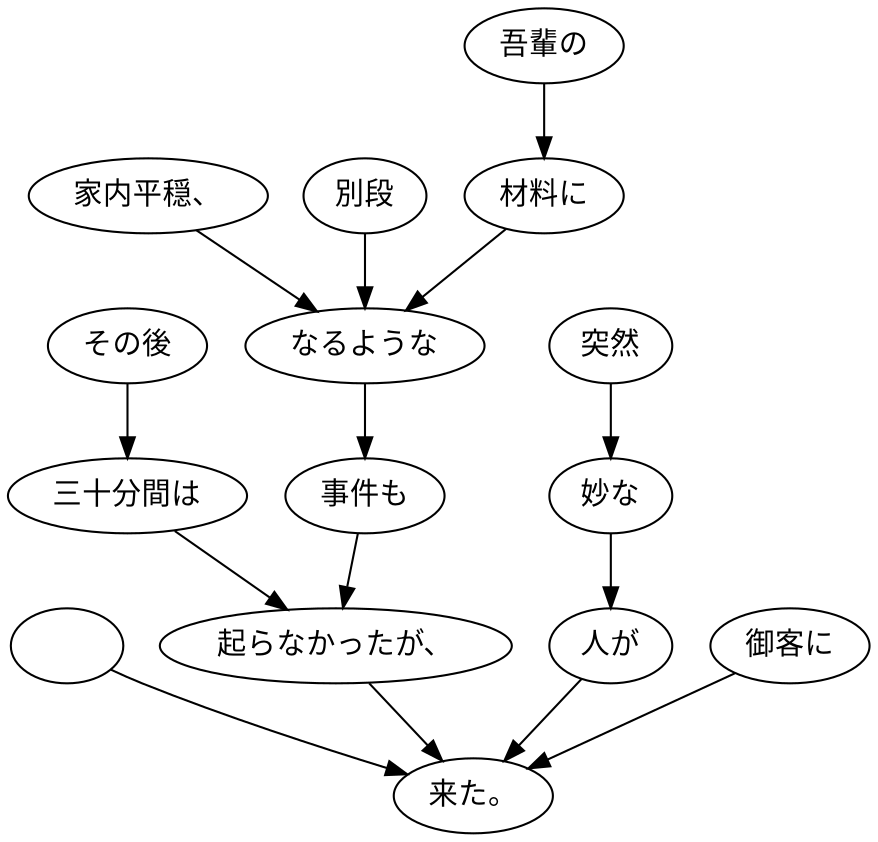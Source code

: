digraph graph6689 {
	node0 [label="　"];
	node1 [label="その後"];
	node2 [label="三十分間は"];
	node3 [label="家内平穏、"];
	node4 [label="別段"];
	node5 [label="吾輩の"];
	node6 [label="材料に"];
	node7 [label="なるような"];
	node8 [label="事件も"];
	node9 [label="起らなかったが、"];
	node10 [label="突然"];
	node11 [label="妙な"];
	node12 [label="人が"];
	node13 [label="御客に"];
	node14 [label="来た。"];
	node0 -> node14;
	node1 -> node2;
	node2 -> node9;
	node3 -> node7;
	node4 -> node7;
	node5 -> node6;
	node6 -> node7;
	node7 -> node8;
	node8 -> node9;
	node9 -> node14;
	node10 -> node11;
	node11 -> node12;
	node12 -> node14;
	node13 -> node14;
}
